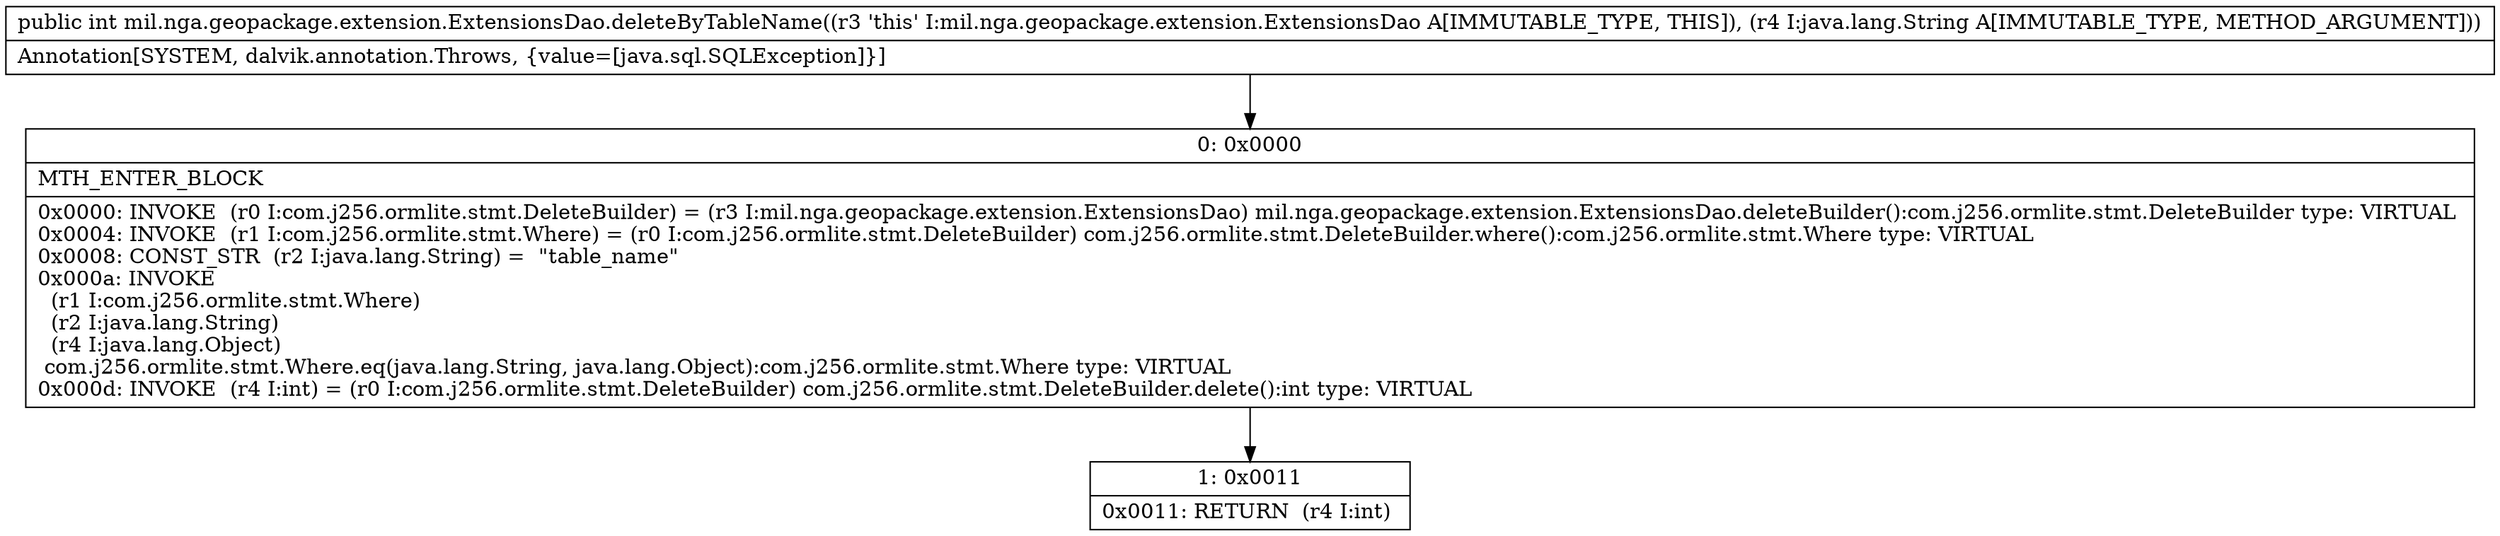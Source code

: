 digraph "CFG formil.nga.geopackage.extension.ExtensionsDao.deleteByTableName(Ljava\/lang\/String;)I" {
Node_0 [shape=record,label="{0\:\ 0x0000|MTH_ENTER_BLOCK\l|0x0000: INVOKE  (r0 I:com.j256.ormlite.stmt.DeleteBuilder) = (r3 I:mil.nga.geopackage.extension.ExtensionsDao) mil.nga.geopackage.extension.ExtensionsDao.deleteBuilder():com.j256.ormlite.stmt.DeleteBuilder type: VIRTUAL \l0x0004: INVOKE  (r1 I:com.j256.ormlite.stmt.Where) = (r0 I:com.j256.ormlite.stmt.DeleteBuilder) com.j256.ormlite.stmt.DeleteBuilder.where():com.j256.ormlite.stmt.Where type: VIRTUAL \l0x0008: CONST_STR  (r2 I:java.lang.String) =  \"table_name\" \l0x000a: INVOKE  \l  (r1 I:com.j256.ormlite.stmt.Where)\l  (r2 I:java.lang.String)\l  (r4 I:java.lang.Object)\l com.j256.ormlite.stmt.Where.eq(java.lang.String, java.lang.Object):com.j256.ormlite.stmt.Where type: VIRTUAL \l0x000d: INVOKE  (r4 I:int) = (r0 I:com.j256.ormlite.stmt.DeleteBuilder) com.j256.ormlite.stmt.DeleteBuilder.delete():int type: VIRTUAL \l}"];
Node_1 [shape=record,label="{1\:\ 0x0011|0x0011: RETURN  (r4 I:int) \l}"];
MethodNode[shape=record,label="{public int mil.nga.geopackage.extension.ExtensionsDao.deleteByTableName((r3 'this' I:mil.nga.geopackage.extension.ExtensionsDao A[IMMUTABLE_TYPE, THIS]), (r4 I:java.lang.String A[IMMUTABLE_TYPE, METHOD_ARGUMENT]))  | Annotation[SYSTEM, dalvik.annotation.Throws, \{value=[java.sql.SQLException]\}]\l}"];
MethodNode -> Node_0;
Node_0 -> Node_1;
}

